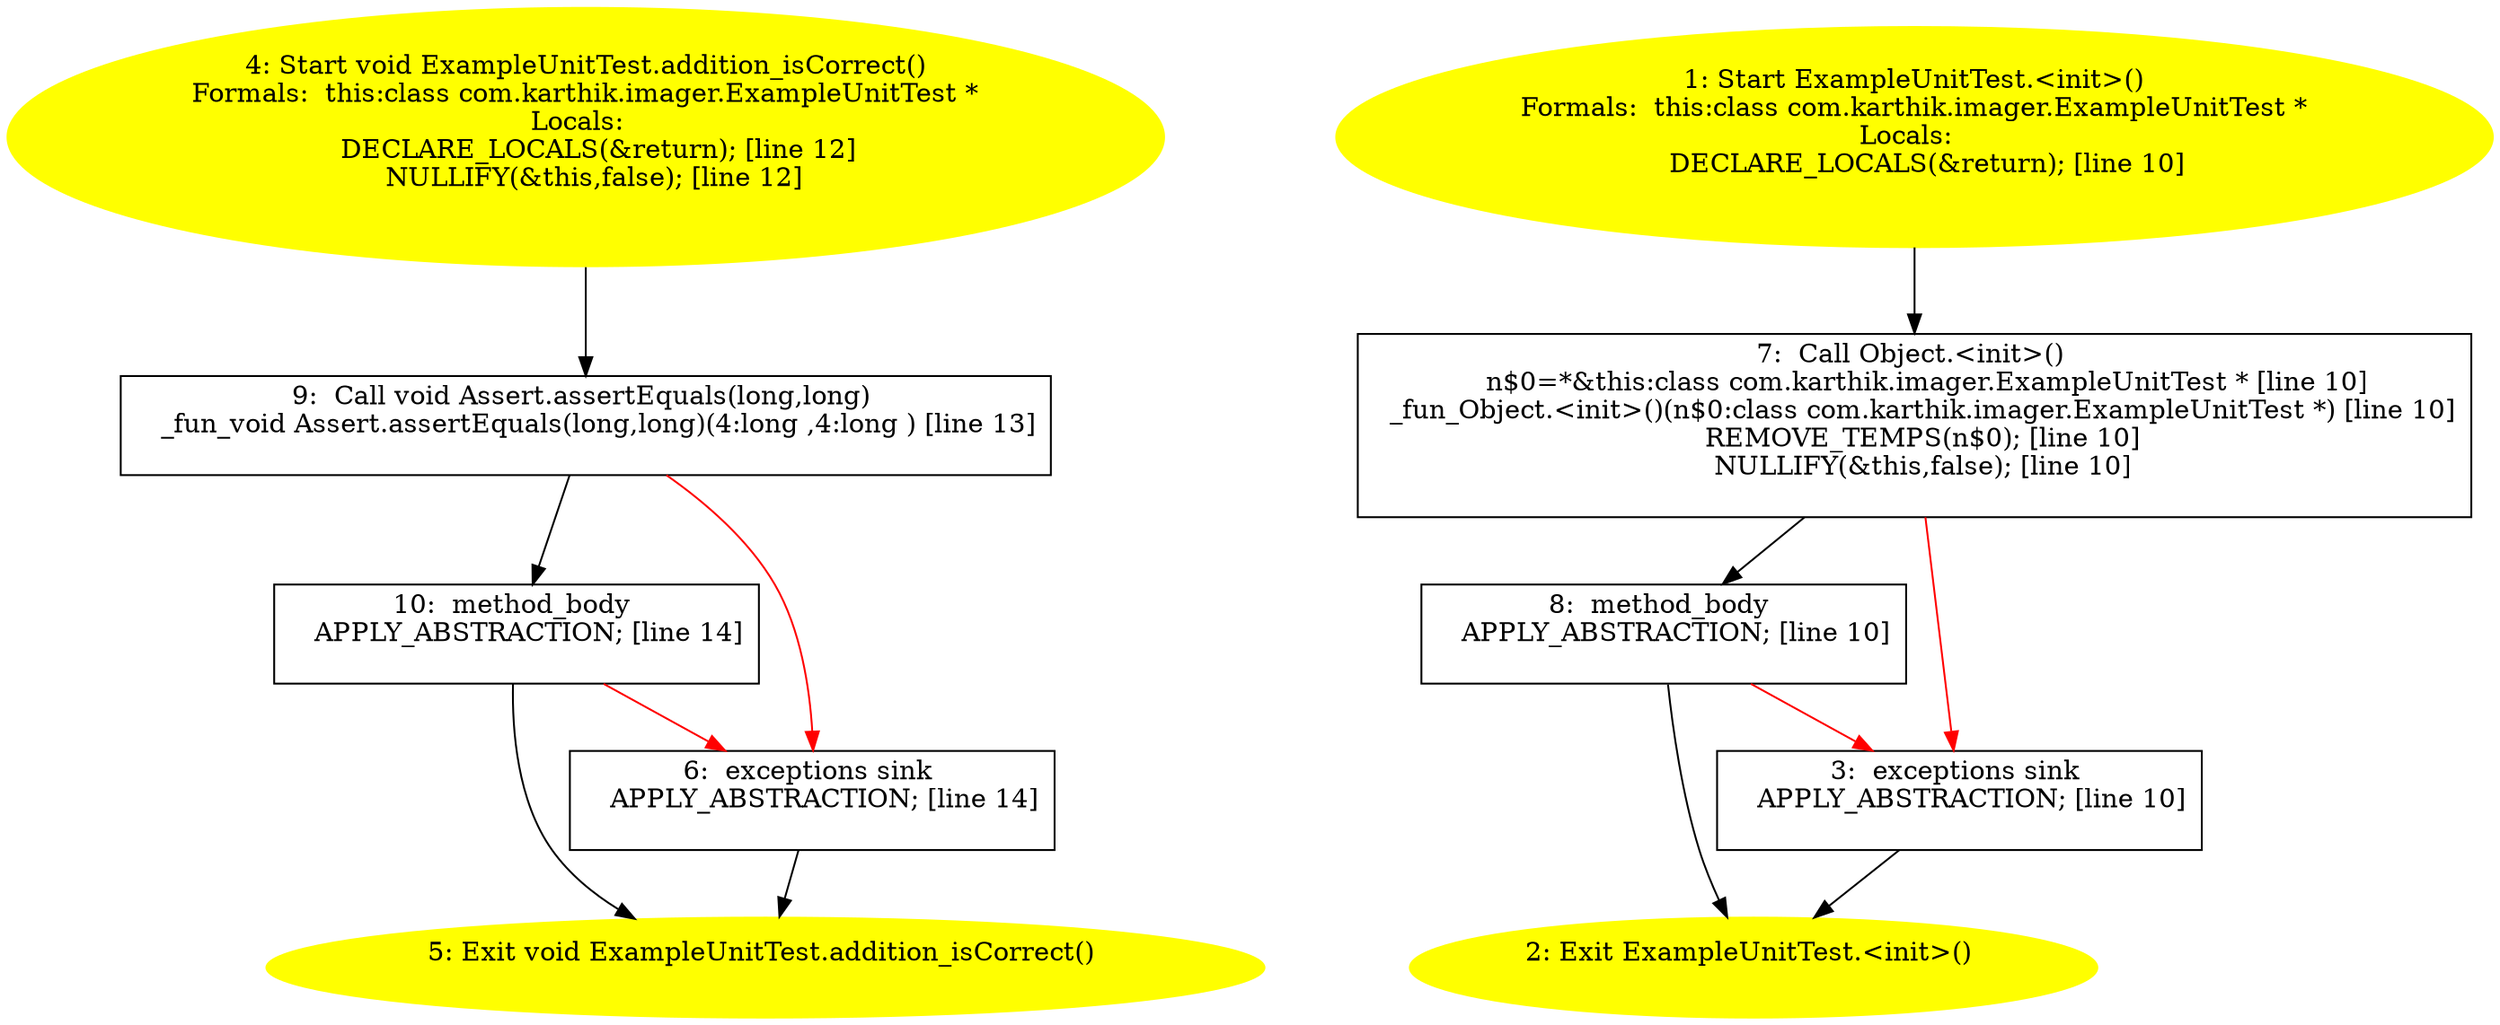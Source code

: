 digraph iCFG {
10 [label="10:  method_body \n   APPLY_ABSTRACTION; [line 14]\n " shape="box"]
	

	 10 -> 5 ;
	 10 -> 6 [color="red" ];
9 [label="9:  Call void Assert.assertEquals(long,long) \n   _fun_void Assert.assertEquals(long,long)(4:long ,4:long ) [line 13]\n " shape="box"]
	

	 9 -> 10 ;
	 9 -> 6 [color="red" ];
8 [label="8:  method_body \n   APPLY_ABSTRACTION; [line 10]\n " shape="box"]
	

	 8 -> 2 ;
	 8 -> 3 [color="red" ];
7 [label="7:  Call Object.<init>() \n   n$0=*&this:class com.karthik.imager.ExampleUnitTest * [line 10]\n  _fun_Object.<init>()(n$0:class com.karthik.imager.ExampleUnitTest *) [line 10]\n  REMOVE_TEMPS(n$0); [line 10]\n  NULLIFY(&this,false); [line 10]\n " shape="box"]
	

	 7 -> 8 ;
	 7 -> 3 [color="red" ];
6 [label="6:  exceptions sink \n   APPLY_ABSTRACTION; [line 14]\n " shape="box"]
	

	 6 -> 5 ;
5 [label="5: Exit void ExampleUnitTest.addition_isCorrect() \n  " color=yellow style=filled]
	

4 [label="4: Start void ExampleUnitTest.addition_isCorrect()\nFormals:  this:class com.karthik.imager.ExampleUnitTest *\nLocals:  \n   DECLARE_LOCALS(&return); [line 12]\n  NULLIFY(&this,false); [line 12]\n " color=yellow style=filled]
	

	 4 -> 9 ;
3 [label="3:  exceptions sink \n   APPLY_ABSTRACTION; [line 10]\n " shape="box"]
	

	 3 -> 2 ;
2 [label="2: Exit ExampleUnitTest.<init>() \n  " color=yellow style=filled]
	

1 [label="1: Start ExampleUnitTest.<init>()\nFormals:  this:class com.karthik.imager.ExampleUnitTest *\nLocals:  \n   DECLARE_LOCALS(&return); [line 10]\n " color=yellow style=filled]
	

	 1 -> 7 ;
}
